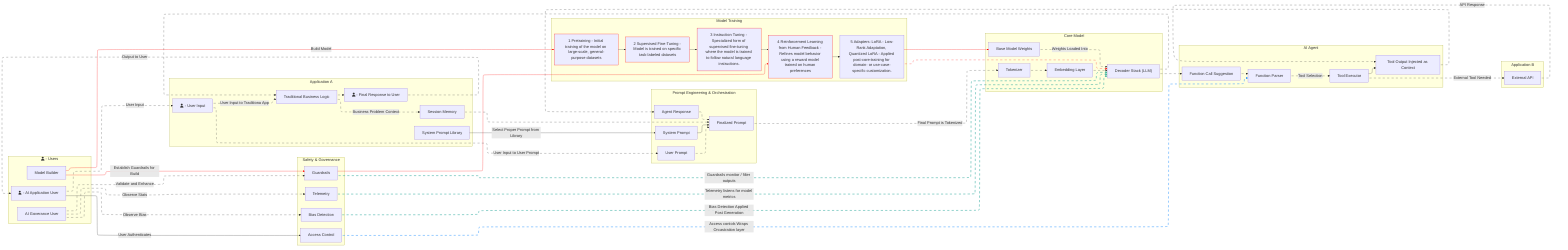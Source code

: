 %%{ init: { "flowchart": { "defaultRenderer": "elk" } } }%%

%% Mermaid.js diagram of a full LLM architecture with context-aware orchestration
graph LR

subgraph "<i class='fas fa-user'></i> - Users"
    U1["<i class='fas fa-user'></i> - AI Application User"]
    U2[AI Goverance User]
    U3[Model Builder]
end

%% ========= Safety & Governance =============
subgraph "Safety & Governance"
    E1[Guardrails]
    E2[Telemetry]
    E3[Bias Detection]
    E4[Access Control]
end

%% ========= Application Layer =============
%% - Application
subgraph "Application A"
    D1[Session Memory]
    C1[System Prompt Library]
    F1["<i class='fas fa-user'></i> - User Input"]
    F2["Traditional Business Logic"]
    OUT["<i class='fas fa-user'></i> - Final Response to User"]
end

%% - Application 
subgraph "Application B"
    D3[External API]
end

%% -- Agent Layer --
subgraph "AI Agent"
    D5[Function Call Suggestion] 
    %% D5 ← output generated by model
    D2a[Function Parser]
    D2b[Tool Executor]
    D4["Tool Output Injected as Context"]
end

%% -- Prompting / Context Injection --
subgraph "Prompt Engineering & Orchestration"
    C2[User Prompt]
    C5[System Prompt]
    C3["Agent Response"]
    C4[Finalized Prompt]

end


%% -- Core Model --
subgraph "Core Model"
    A1[Tokenizer]
    A2[Embedding Layer]
    A3["Decoder Stack (LLM)"]
    A4[Base Model Weights]
end

%% -- Adaptation & Tuning --
subgraph "Model Training"
    direction RL
    B1[1 Pretraining - Initial training of the model on large-scale, general-purpose datasets]
    B3[2 Supervised Fine-Tuning - Model is trained on specific task-labeled datasets]
    B2[3 Instruction Tuning - Specialized form of supervised fine-tuning where the model is trained to follow natural language instructions.]
    B4[4 Reinforcement Learning from Human Feedback - Refines model behavior using a reward model trained on human preferences]
    B5[5 Adapters: LoRA - Low-Rank Adaptation, Quantized LoRA - Applied post-core-training for domain- or use-case-specific customization.]
    B1:::ModelBuilder --> B3:::ModelBuilder --> B2:::ModelBuilder --> B4:::ModelBuilder --> B5
end

%% ========= Flow Arrows ============

C1 --"Select Proper Prompt from Library"--> C5

C5 --> C4


%% Prompt construction and entry into model

E1 e35@--> B4

%% User Input to User Prompt
F1 e2@--"User Input to User Prompt" --> C2

%% User Input to Traditional app
F1 e3@--"User Input to Traditiona App" --> F2

F2 e4@--> OUT

%% User prompt added
C2 e5@--> C4 

%% Context (docs/tool output) added
C3 e6@--> C4 

%% Session memory merged into prompt
D1 e7@--> C4 

%% Final prompt is tokenized
C4 e8@--"Final Prompt is Tokenized" --> A1

%% Core model stack

%% Embeddings, decoder, weights
A1 e9@-->  A2 e10@--> A3  

A4 e11@--"Weights Loaded Into"--> A3


%% Model generates a function call suggestion
A3 e12@--> D5 

%% Model generates final response and passes control back to the application
A3 e13@--> F2 

%% Function calling orchestration
D5 e14@--> D2a e15@--"Tool Selection"--> D2b e16@--"External Tool Needed"--> D3 e17@--"API Response"--> D4 e18@--> C3

D2b --> D4

%% Training flow

B5 e22@--> A4
B5 e23@--> A3

%% Governance as monitoring / constraint overlays (dashed lines)

%% Guardrails monitor / filter outputs
E1 e24@--"Guardrails monitor / filter outputs"--> A3 

%% Telemetry listens for model metrics
E2 e25@--"Telemetry listens for model metrics"--> A3 

%% Bias detection applied post-generation
E3 e26@--"Bias Detection Applied Post Generation"--> A3 

%% Access control wraps orchestration layer
E4 e27@--"Access contols Wraps Orcastration layer"--> D2a 


%% User Authenticates
U1 e281@--"User Authenticates"--> E4 

%% User Uses App
U1 e29@--"User Input" --> F1
OUT e30@--"Output to User" --> U1

%% AI Governace 
U2 e31@--"Validate and Enhance"-->E1
U2 e32@--" Observe Stats"--> E2
U2 e33@--"Observe Bias"--> E3

F2 e34@--"Business Problem Context"--> D1

U3 ModelBuilder@--"Build Model"--> B1

U3 BuildGuardrails@--"Establish Guardrails for Build"--> E1



%% ========= Inline Labels as Comments ============
%% D5 = Function Call JSON blob emitted by model (e.g., OpenAI format)
%% D2a = Function parser (schema validator, type checker)
%% D2b = Tool executor (API caller, LangChain tool runner)
%% D4 = Tool output becomes part of next-turn prompt context
%% OUT = Final model response after reasoning / tool feedback

  classDef animate stroke-dasharray: 9,5,stroke-dashoffset: 900,animation: dash 25s linear infinite;
  class e1,e2,e3,e4,e5,e6,e7,e8,e9,e10,e11,e12,e13,e14,e15,e16,e17,e18,e23,e24,e25,e26,e27,e28,e29,e30,e31,e32,e33,e34 animate

  classDef ModelBuilder stroke: Red; 
  class e19,e20,e21,e22,e23,e35,ModelBuilder,BuildGuardrails ModelBuilder;

%% Color styles
classDef AIUser stroke:#3399FF,stroke-width:2px;
class e27 AIUser;

classDef TradApp stroke:#5C6BC0,stroke-width:2px;

classDef AIAgent stroke:#FBC02D,stroke-width:2px;

classDef Governance stroke:#26A69A,stroke-width:2px;
class e24,e25,e26 Governance;